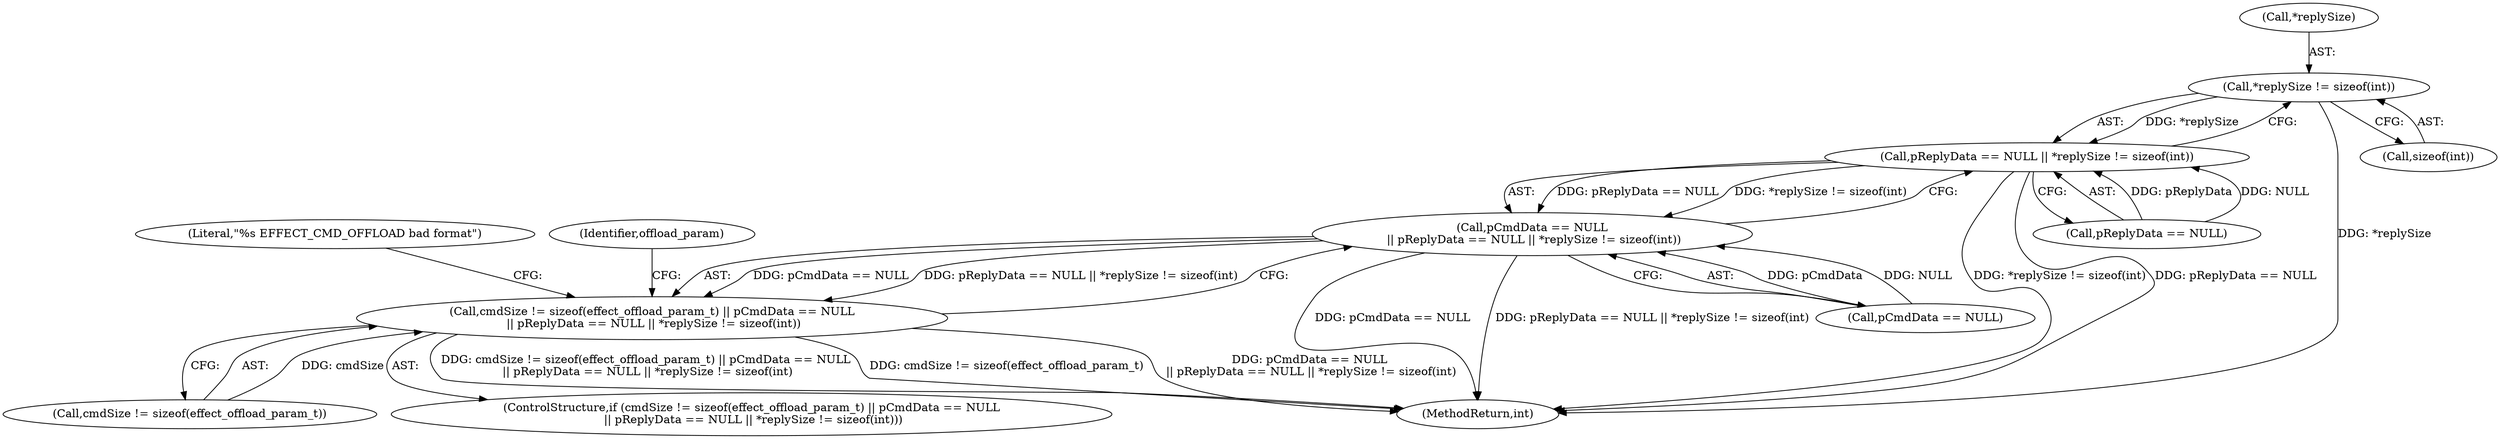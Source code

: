 digraph "0_Android_073a80800f341325932c66818ce4302b312909a4@API" {
"1000590" [label="(Call,*replySize != sizeof(int))"];
"1000586" [label="(Call,pReplyData == NULL || *replySize != sizeof(int))"];
"1000582" [label="(Call,pCmdData == NULL\n || pReplyData == NULL || *replySize != sizeof(int))"];
"1000577" [label="(Call,cmdSize != sizeof(effect_offload_param_t) || pCmdData == NULL\n || pReplyData == NULL || *replySize != sizeof(int))"];
"1000586" [label="(Call,pReplyData == NULL || *replySize != sizeof(int))"];
"1000712" [label="(MethodReturn,int)"];
"1000593" [label="(Call,sizeof(int))"];
"1000597" [label="(Literal,\"%s EFFECT_CMD_OFFLOAD bad format\")"];
"1000578" [label="(Call,cmdSize != sizeof(effect_offload_param_t))"];
"1000591" [label="(Call,*replySize)"];
"1000587" [label="(Call,pReplyData == NULL)"];
"1000576" [label="(ControlStructure,if (cmdSize != sizeof(effect_offload_param_t) || pCmdData == NULL\n || pReplyData == NULL || *replySize != sizeof(int)))"];
"1000583" [label="(Call,pCmdData == NULL)"];
"1000582" [label="(Call,pCmdData == NULL\n || pReplyData == NULL || *replySize != sizeof(int))"];
"1000590" [label="(Call,*replySize != sizeof(int))"];
"1000577" [label="(Call,cmdSize != sizeof(effect_offload_param_t) || pCmdData == NULL\n || pReplyData == NULL || *replySize != sizeof(int))"];
"1000606" [label="(Identifier,offload_param)"];
"1000590" -> "1000586"  [label="AST: "];
"1000590" -> "1000593"  [label="CFG: "];
"1000591" -> "1000590"  [label="AST: "];
"1000593" -> "1000590"  [label="AST: "];
"1000586" -> "1000590"  [label="CFG: "];
"1000590" -> "1000712"  [label="DDG: *replySize"];
"1000590" -> "1000586"  [label="DDG: *replySize"];
"1000586" -> "1000582"  [label="AST: "];
"1000586" -> "1000587"  [label="CFG: "];
"1000587" -> "1000586"  [label="AST: "];
"1000582" -> "1000586"  [label="CFG: "];
"1000586" -> "1000712"  [label="DDG: *replySize != sizeof(int)"];
"1000586" -> "1000712"  [label="DDG: pReplyData == NULL"];
"1000586" -> "1000582"  [label="DDG: pReplyData == NULL"];
"1000586" -> "1000582"  [label="DDG: *replySize != sizeof(int)"];
"1000587" -> "1000586"  [label="DDG: pReplyData"];
"1000587" -> "1000586"  [label="DDG: NULL"];
"1000582" -> "1000577"  [label="AST: "];
"1000582" -> "1000583"  [label="CFG: "];
"1000583" -> "1000582"  [label="AST: "];
"1000577" -> "1000582"  [label="CFG: "];
"1000582" -> "1000712"  [label="DDG: pCmdData == NULL"];
"1000582" -> "1000712"  [label="DDG: pReplyData == NULL || *replySize != sizeof(int)"];
"1000582" -> "1000577"  [label="DDG: pCmdData == NULL"];
"1000582" -> "1000577"  [label="DDG: pReplyData == NULL || *replySize != sizeof(int)"];
"1000583" -> "1000582"  [label="DDG: pCmdData"];
"1000583" -> "1000582"  [label="DDG: NULL"];
"1000577" -> "1000576"  [label="AST: "];
"1000577" -> "1000578"  [label="CFG: "];
"1000578" -> "1000577"  [label="AST: "];
"1000597" -> "1000577"  [label="CFG: "];
"1000606" -> "1000577"  [label="CFG: "];
"1000577" -> "1000712"  [label="DDG: cmdSize != sizeof(effect_offload_param_t) || pCmdData == NULL\n || pReplyData == NULL || *replySize != sizeof(int)"];
"1000577" -> "1000712"  [label="DDG: cmdSize != sizeof(effect_offload_param_t)"];
"1000577" -> "1000712"  [label="DDG: pCmdData == NULL\n || pReplyData == NULL || *replySize != sizeof(int)"];
"1000578" -> "1000577"  [label="DDG: cmdSize"];
}
